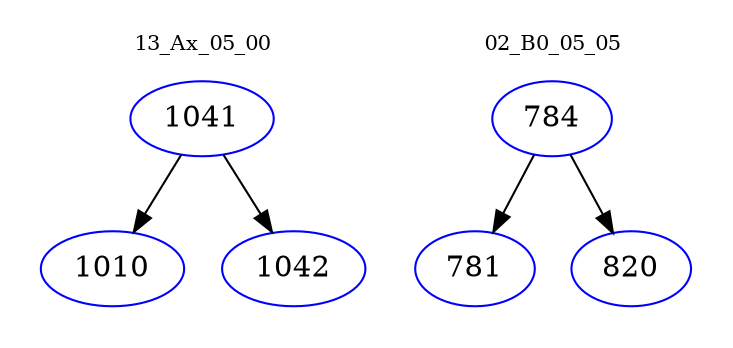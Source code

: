 digraph{
subgraph cluster_0 {
color = white
label = "13_Ax_05_00";
fontsize=10;
T0_1041 [label="1041", color="blue"]
T0_1041 -> T0_1010 [color="black"]
T0_1010 [label="1010", color="blue"]
T0_1041 -> T0_1042 [color="black"]
T0_1042 [label="1042", color="blue"]
}
subgraph cluster_1 {
color = white
label = "02_B0_05_05";
fontsize=10;
T1_784 [label="784", color="blue"]
T1_784 -> T1_781 [color="black"]
T1_781 [label="781", color="blue"]
T1_784 -> T1_820 [color="black"]
T1_820 [label="820", color="blue"]
}
}
